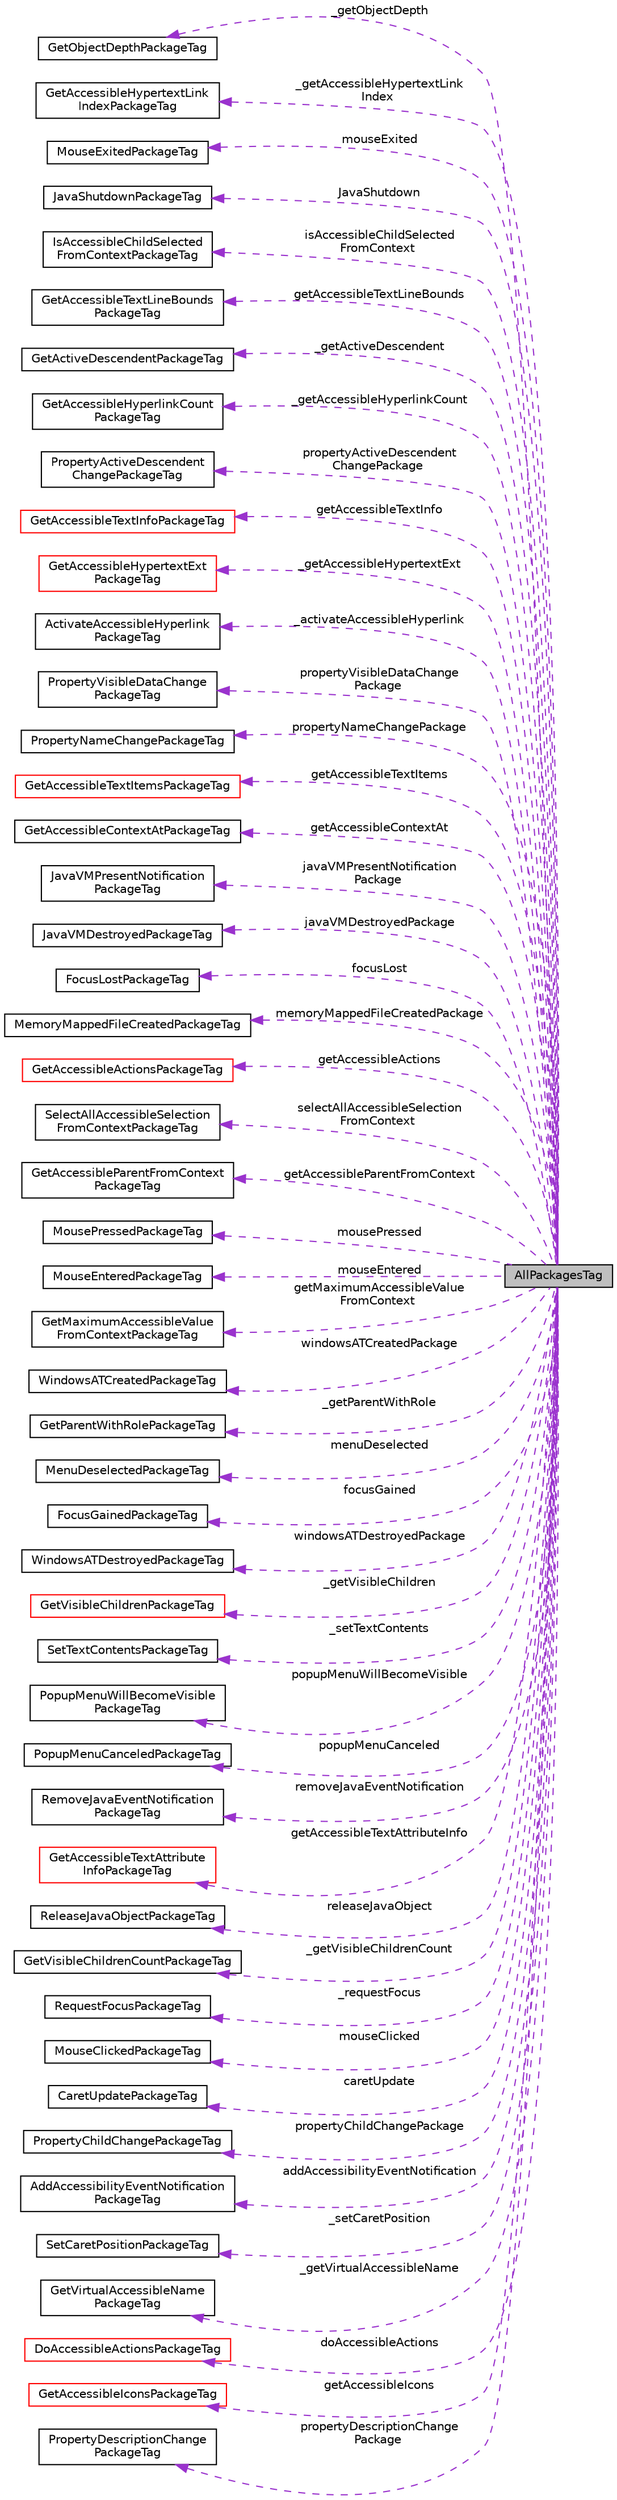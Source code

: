 digraph "AllPackagesTag"
{
 // LATEX_PDF_SIZE
  edge [fontname="Helvetica",fontsize="10",labelfontname="Helvetica",labelfontsize="10"];
  node [fontname="Helvetica",fontsize="10",shape=record];
  rankdir="LR";
  Node1 [label="AllPackagesTag",height=0.2,width=0.4,color="black", fillcolor="grey75", style="filled", fontcolor="black",tooltip=" "];
  Node2 -> Node1 [dir="back",color="darkorchid3",fontsize="10",style="dashed",label=" _getObjectDepth" ,fontname="Helvetica"];
  Node2 [label="GetObjectDepthPackageTag",height=0.2,width=0.4,color="black", fillcolor="white", style="filled",URL="$struct_get_object_depth_package_tag.html",tooltip=" "];
  Node3 -> Node1 [dir="back",color="darkorchid3",fontsize="10",style="dashed",label=" _getAccessibleHypertextLink\lIndex" ,fontname="Helvetica"];
  Node3 [label="GetAccessibleHypertextLink\lIndexPackageTag",height=0.2,width=0.4,color="black", fillcolor="white", style="filled",URL="$struct_get_accessible_hypertext_link_index_package_tag.html",tooltip=" "];
  Node4 -> Node1 [dir="back",color="darkorchid3",fontsize="10",style="dashed",label=" mouseExited" ,fontname="Helvetica"];
  Node4 [label="MouseExitedPackageTag",height=0.2,width=0.4,color="black", fillcolor="white", style="filled",URL="$struct_mouse_exited_package_tag.html",tooltip=" "];
  Node5 -> Node1 [dir="back",color="darkorchid3",fontsize="10",style="dashed",label=" JavaShutdown" ,fontname="Helvetica"];
  Node5 [label="JavaShutdownPackageTag",height=0.2,width=0.4,color="black", fillcolor="white", style="filled",URL="$struct_java_shutdown_package_tag.html",tooltip=" "];
  Node6 -> Node1 [dir="back",color="darkorchid3",fontsize="10",style="dashed",label=" isAccessibleChildSelected\lFromContext" ,fontname="Helvetica"];
  Node6 [label="IsAccessibleChildSelected\lFromContextPackageTag",height=0.2,width=0.4,color="black", fillcolor="white", style="filled",URL="$struct_is_accessible_child_selected_from_context_package_tag.html",tooltip=" "];
  Node7 -> Node1 [dir="back",color="darkorchid3",fontsize="10",style="dashed",label=" getAccessibleTextLineBounds" ,fontname="Helvetica"];
  Node7 [label="GetAccessibleTextLineBounds\lPackageTag",height=0.2,width=0.4,color="black", fillcolor="white", style="filled",URL="$struct_get_accessible_text_line_bounds_package_tag.html",tooltip=" "];
  Node8 -> Node1 [dir="back",color="darkorchid3",fontsize="10",style="dashed",label=" _getActiveDescendent" ,fontname="Helvetica"];
  Node8 [label="GetActiveDescendentPackageTag",height=0.2,width=0.4,color="black", fillcolor="white", style="filled",URL="$struct_get_active_descendent_package_tag.html",tooltip=" "];
  Node9 -> Node1 [dir="back",color="darkorchid3",fontsize="10",style="dashed",label=" _getAccessibleHyperlinkCount" ,fontname="Helvetica"];
  Node9 [label="GetAccessibleHyperlinkCount\lPackageTag",height=0.2,width=0.4,color="black", fillcolor="white", style="filled",URL="$struct_get_accessible_hyperlink_count_package_tag.html",tooltip=" "];
  Node10 -> Node1 [dir="back",color="darkorchid3",fontsize="10",style="dashed",label=" propertyActiveDescendent\lChangePackage" ,fontname="Helvetica"];
  Node10 [label="PropertyActiveDescendent\lChangePackageTag",height=0.2,width=0.4,color="black", fillcolor="white", style="filled",URL="$struct_property_active_descendent_change_package_tag.html",tooltip=" "];
  Node11 -> Node1 [dir="back",color="darkorchid3",fontsize="10",style="dashed",label=" getAccessibleTextInfo" ,fontname="Helvetica"];
  Node11 [label="GetAccessibleTextInfoPackageTag",height=0.2,width=0.4,color="red", fillcolor="white", style="filled",URL="$struct_get_accessible_text_info_package_tag.html",tooltip=" "];
  Node13 -> Node1 [dir="back",color="darkorchid3",fontsize="10",style="dashed",label=" _getAccessibleHypertextExt" ,fontname="Helvetica"];
  Node13 [label="GetAccessibleHypertextExt\lPackageTag",height=0.2,width=0.4,color="red", fillcolor="white", style="filled",URL="$struct_get_accessible_hypertext_ext_package_tag.html",tooltip=" "];
  Node16 -> Node1 [dir="back",color="darkorchid3",fontsize="10",style="dashed",label=" _activateAccessibleHyperlink" ,fontname="Helvetica"];
  Node16 [label="ActivateAccessibleHyperlink\lPackageTag",height=0.2,width=0.4,color="black", fillcolor="white", style="filled",URL="$struct_activate_accessible_hyperlink_package_tag.html",tooltip=" "];
  Node17 -> Node1 [dir="back",color="darkorchid3",fontsize="10",style="dashed",label=" propertyVisibleDataChange\lPackage" ,fontname="Helvetica"];
  Node17 [label="PropertyVisibleDataChange\lPackageTag",height=0.2,width=0.4,color="black", fillcolor="white", style="filled",URL="$struct_property_visible_data_change_package_tag.html",tooltip=" "];
  Node18 -> Node1 [dir="back",color="darkorchid3",fontsize="10",style="dashed",label=" propertyNameChangePackage" ,fontname="Helvetica"];
  Node18 [label="PropertyNameChangePackageTag",height=0.2,width=0.4,color="black", fillcolor="white", style="filled",URL="$struct_property_name_change_package_tag.html",tooltip=" "];
  Node19 -> Node1 [dir="back",color="darkorchid3",fontsize="10",style="dashed",label=" getAccessibleTextItems" ,fontname="Helvetica"];
  Node19 [label="GetAccessibleTextItemsPackageTag",height=0.2,width=0.4,color="red", fillcolor="white", style="filled",URL="$struct_get_accessible_text_items_package_tag.html",tooltip=" "];
  Node21 -> Node1 [dir="back",color="darkorchid3",fontsize="10",style="dashed",label=" getAccessibleContextAt" ,fontname="Helvetica"];
  Node21 [label="GetAccessibleContextAtPackageTag",height=0.2,width=0.4,color="black", fillcolor="white", style="filled",URL="$struct_get_accessible_context_at_package_tag.html",tooltip=" "];
  Node22 -> Node1 [dir="back",color="darkorchid3",fontsize="10",style="dashed",label=" javaVMPresentNotification\lPackage" ,fontname="Helvetica"];
  Node22 [label="JavaVMPresentNotification\lPackageTag",height=0.2,width=0.4,color="black", fillcolor="white", style="filled",URL="$struct_java_v_m_present_notification_package_tag.html",tooltip=" "];
  Node23 -> Node1 [dir="back",color="darkorchid3",fontsize="10",style="dashed",label=" javaVMDestroyedPackage" ,fontname="Helvetica"];
  Node23 [label="JavaVMDestroyedPackageTag",height=0.2,width=0.4,color="black", fillcolor="white", style="filled",URL="$struct_java_v_m_destroyed_package_tag.html",tooltip=" "];
  Node24 -> Node1 [dir="back",color="darkorchid3",fontsize="10",style="dashed",label=" focusLost" ,fontname="Helvetica"];
  Node24 [label="FocusLostPackageTag",height=0.2,width=0.4,color="black", fillcolor="white", style="filled",URL="$struct_focus_lost_package_tag.html",tooltip=" "];
  Node25 -> Node1 [dir="back",color="darkorchid3",fontsize="10",style="dashed",label=" memoryMappedFileCreatedPackage" ,fontname="Helvetica"];
  Node25 [label="MemoryMappedFileCreatedPackageTag",height=0.2,width=0.4,color="black", fillcolor="white", style="filled",URL="$struct_memory_mapped_file_created_package_tag.html",tooltip=" "];
  Node26 -> Node1 [dir="back",color="darkorchid3",fontsize="10",style="dashed",label=" getAccessibleActions" ,fontname="Helvetica"];
  Node26 [label="GetAccessibleActionsPackageTag",height=0.2,width=0.4,color="red", fillcolor="white", style="filled",URL="$struct_get_accessible_actions_package_tag.html",tooltip=" "];
  Node29 -> Node1 [dir="back",color="darkorchid3",fontsize="10",style="dashed",label=" selectAllAccessibleSelection\lFromContext" ,fontname="Helvetica"];
  Node29 [label="SelectAllAccessibleSelection\lFromContextPackageTag",height=0.2,width=0.4,color="black", fillcolor="white", style="filled",URL="$struct_select_all_accessible_selection_from_context_package_tag.html",tooltip=" "];
  Node30 -> Node1 [dir="back",color="darkorchid3",fontsize="10",style="dashed",label=" getAccessibleParentFromContext" ,fontname="Helvetica"];
  Node30 [label="GetAccessibleParentFromContext\lPackageTag",height=0.2,width=0.4,color="black", fillcolor="white", style="filled",URL="$struct_get_accessible_parent_from_context_package_tag.html",tooltip=" "];
  Node31 -> Node1 [dir="back",color="darkorchid3",fontsize="10",style="dashed",label=" mousePressed" ,fontname="Helvetica"];
  Node31 [label="MousePressedPackageTag",height=0.2,width=0.4,color="black", fillcolor="white", style="filled",URL="$struct_mouse_pressed_package_tag.html",tooltip=" "];
  Node32 -> Node1 [dir="back",color="darkorchid3",fontsize="10",style="dashed",label=" mouseEntered" ,fontname="Helvetica"];
  Node32 [label="MouseEnteredPackageTag",height=0.2,width=0.4,color="black", fillcolor="white", style="filled",URL="$struct_mouse_entered_package_tag.html",tooltip=" "];
  Node33 -> Node1 [dir="back",color="darkorchid3",fontsize="10",style="dashed",label=" getMaximumAccessibleValue\lFromContext" ,fontname="Helvetica"];
  Node33 [label="GetMaximumAccessibleValue\lFromContextPackageTag",height=0.2,width=0.4,color="black", fillcolor="white", style="filled",URL="$struct_get_maximum_accessible_value_from_context_package_tag.html",tooltip=" "];
  Node34 -> Node1 [dir="back",color="darkorchid3",fontsize="10",style="dashed",label=" windowsATCreatedPackage" ,fontname="Helvetica"];
  Node34 [label="WindowsATCreatedPackageTag",height=0.2,width=0.4,color="black", fillcolor="white", style="filled",URL="$struct_windows_a_t_created_package_tag.html",tooltip=" "];
  Node35 -> Node1 [dir="back",color="darkorchid3",fontsize="10",style="dashed",label=" _getParentWithRole" ,fontname="Helvetica"];
  Node35 [label="GetParentWithRolePackageTag",height=0.2,width=0.4,color="black", fillcolor="white", style="filled",URL="$struct_get_parent_with_role_package_tag.html",tooltip=" "];
  Node36 -> Node1 [dir="back",color="darkorchid3",fontsize="10",style="dashed",label=" menuDeselected" ,fontname="Helvetica"];
  Node36 [label="MenuDeselectedPackageTag",height=0.2,width=0.4,color="black", fillcolor="white", style="filled",URL="$struct_menu_deselected_package_tag.html",tooltip=" "];
  Node37 -> Node1 [dir="back",color="darkorchid3",fontsize="10",style="dashed",label=" focusGained" ,fontname="Helvetica"];
  Node37 [label="FocusGainedPackageTag",height=0.2,width=0.4,color="black", fillcolor="white", style="filled",URL="$struct_focus_gained_package_tag.html",tooltip=" "];
  Node38 -> Node1 [dir="back",color="darkorchid3",fontsize="10",style="dashed",label=" windowsATDestroyedPackage" ,fontname="Helvetica"];
  Node38 [label="WindowsATDestroyedPackageTag",height=0.2,width=0.4,color="black", fillcolor="white", style="filled",URL="$struct_windows_a_t_destroyed_package_tag.html",tooltip=" "];
  Node39 -> Node1 [dir="back",color="darkorchid3",fontsize="10",style="dashed",label=" _getVisibleChildren" ,fontname="Helvetica"];
  Node39 [label="GetVisibleChildrenPackageTag",height=0.2,width=0.4,color="red", fillcolor="white", style="filled",URL="$struct_get_visible_children_package_tag.html",tooltip=" "];
  Node41 -> Node1 [dir="back",color="darkorchid3",fontsize="10",style="dashed",label=" _setTextContents" ,fontname="Helvetica"];
  Node41 [label="SetTextContentsPackageTag",height=0.2,width=0.4,color="black", fillcolor="white", style="filled",URL="$struct_set_text_contents_package_tag.html",tooltip=" "];
  Node42 -> Node1 [dir="back",color="darkorchid3",fontsize="10",style="dashed",label=" popupMenuWillBecomeVisible" ,fontname="Helvetica"];
  Node42 [label="PopupMenuWillBecomeVisible\lPackageTag",height=0.2,width=0.4,color="black", fillcolor="white", style="filled",URL="$struct_popup_menu_will_become_visible_package_tag.html",tooltip=" "];
  Node43 -> Node1 [dir="back",color="darkorchid3",fontsize="10",style="dashed",label=" popupMenuCanceled" ,fontname="Helvetica"];
  Node43 [label="PopupMenuCanceledPackageTag",height=0.2,width=0.4,color="black", fillcolor="white", style="filled",URL="$struct_popup_menu_canceled_package_tag.html",tooltip=" "];
  Node44 -> Node1 [dir="back",color="darkorchid3",fontsize="10",style="dashed",label=" removeJavaEventNotification" ,fontname="Helvetica"];
  Node44 [label="RemoveJavaEventNotification\lPackageTag",height=0.2,width=0.4,color="black", fillcolor="white", style="filled",URL="$struct_remove_java_event_notification_package_tag.html",tooltip=" "];
  Node45 -> Node1 [dir="back",color="darkorchid3",fontsize="10",style="dashed",label=" getAccessibleTextAttributeInfo" ,fontname="Helvetica"];
  Node45 [label="GetAccessibleTextAttribute\lInfoPackageTag",height=0.2,width=0.4,color="red", fillcolor="white", style="filled",URL="$struct_get_accessible_text_attribute_info_package_tag.html",tooltip=" "];
  Node47 -> Node1 [dir="back",color="darkorchid3",fontsize="10",style="dashed",label=" releaseJavaObject" ,fontname="Helvetica"];
  Node47 [label="ReleaseJavaObjectPackageTag",height=0.2,width=0.4,color="black", fillcolor="white", style="filled",URL="$struct_release_java_object_package_tag.html",tooltip=" "];
  Node48 -> Node1 [dir="back",color="darkorchid3",fontsize="10",style="dashed",label=" _getVisibleChildrenCount" ,fontname="Helvetica"];
  Node48 [label="GetVisibleChildrenCountPackageTag",height=0.2,width=0.4,color="black", fillcolor="white", style="filled",URL="$struct_get_visible_children_count_package_tag.html",tooltip=" "];
  Node49 -> Node1 [dir="back",color="darkorchid3",fontsize="10",style="dashed",label=" _requestFocus" ,fontname="Helvetica"];
  Node49 [label="RequestFocusPackageTag",height=0.2,width=0.4,color="black", fillcolor="white", style="filled",URL="$struct_request_focus_package_tag.html",tooltip=" "];
  Node50 -> Node1 [dir="back",color="darkorchid3",fontsize="10",style="dashed",label=" mouseClicked" ,fontname="Helvetica"];
  Node50 [label="MouseClickedPackageTag",height=0.2,width=0.4,color="black", fillcolor="white", style="filled",URL="$struct_mouse_clicked_package_tag.html",tooltip=" "];
  Node51 -> Node1 [dir="back",color="darkorchid3",fontsize="10",style="dashed",label=" caretUpdate" ,fontname="Helvetica"];
  Node51 [label="CaretUpdatePackageTag",height=0.2,width=0.4,color="black", fillcolor="white", style="filled",URL="$struct_caret_update_package_tag.html",tooltip=" "];
  Node52 -> Node1 [dir="back",color="darkorchid3",fontsize="10",style="dashed",label=" propertyChildChangePackage" ,fontname="Helvetica"];
  Node52 [label="PropertyChildChangePackageTag",height=0.2,width=0.4,color="black", fillcolor="white", style="filled",URL="$struct_property_child_change_package_tag.html",tooltip=" "];
  Node53 -> Node1 [dir="back",color="darkorchid3",fontsize="10",style="dashed",label=" addAccessibilityEventNotification" ,fontname="Helvetica"];
  Node53 [label="AddAccessibilityEventNotification\lPackageTag",height=0.2,width=0.4,color="black", fillcolor="white", style="filled",URL="$struct_add_accessibility_event_notification_package_tag.html",tooltip=" "];
  Node54 -> Node1 [dir="back",color="darkorchid3",fontsize="10",style="dashed",label=" _setCaretPosition" ,fontname="Helvetica"];
  Node54 [label="SetCaretPositionPackageTag",height=0.2,width=0.4,color="black", fillcolor="white", style="filled",URL="$struct_set_caret_position_package_tag.html",tooltip=" "];
  Node55 -> Node1 [dir="back",color="darkorchid3",fontsize="10",style="dashed",label=" _getVirtualAccessibleName" ,fontname="Helvetica"];
  Node55 [label="GetVirtualAccessibleName\lPackageTag",height=0.2,width=0.4,color="black", fillcolor="white", style="filled",URL="$struct_get_virtual_accessible_name_package_tag.html",tooltip=" "];
  Node56 -> Node1 [dir="back",color="darkorchid3",fontsize="10",style="dashed",label=" doAccessibleActions" ,fontname="Helvetica"];
  Node56 [label="DoAccessibleActionsPackageTag",height=0.2,width=0.4,color="red", fillcolor="white", style="filled",URL="$struct_do_accessible_actions_package_tag.html",tooltip=" "];
  Node58 -> Node1 [dir="back",color="darkorchid3",fontsize="10",style="dashed",label=" getAccessibleIcons" ,fontname="Helvetica"];
  Node58 [label="GetAccessibleIconsPackageTag",height=0.2,width=0.4,color="red", fillcolor="white", style="filled",URL="$struct_get_accessible_icons_package_tag.html",tooltip=" "];
  Node61 -> Node1 [dir="back",color="darkorchid3",fontsize="10",style="dashed",label=" propertyDescriptionChange\lPackage" ,fontname="Helvetica"];
  Node61 [label="PropertyDescriptionChange\lPackageTag",height=0.2,width=0.4,color="black", fillcolor="white", style="filled",URL="$struct_property_description_change_package_tag.html",tooltip=" "];
}
